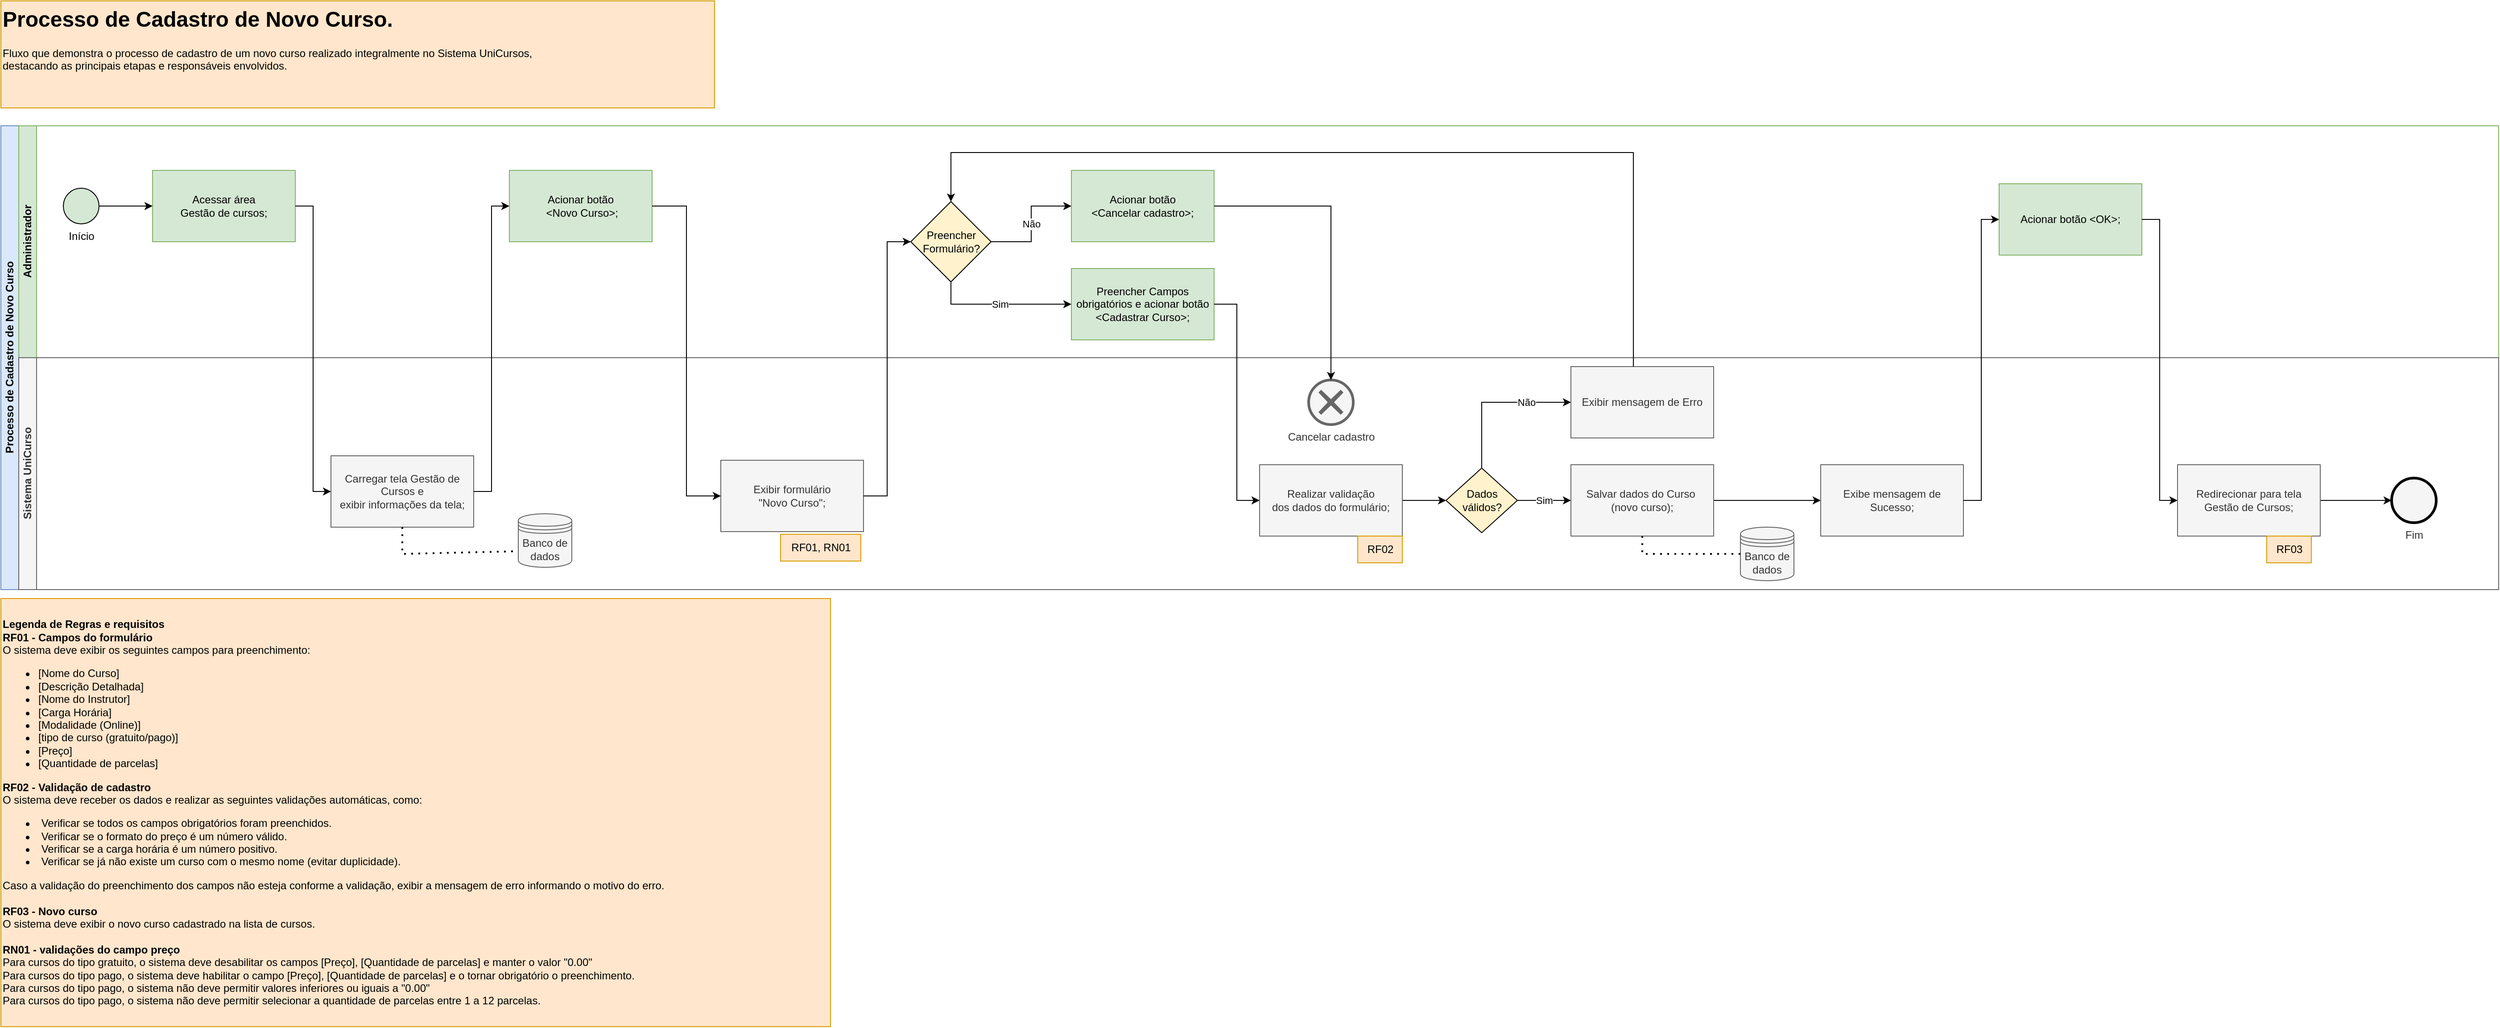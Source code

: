 <mxfile version="28.2.5">
  <diagram name="Página-1" id="KS4fUt8gvEwMPvRJXrXc">
    <mxGraphModel grid="1" page="1" gridSize="10" guides="1" tooltips="1" connect="1" arrows="1" fold="1" pageScale="1" pageWidth="827" pageHeight="1169" math="0" shadow="0">
      <root>
        <mxCell id="0" />
        <mxCell id="1" parent="0" />
        <mxCell id="dXR9RFDaitIcVRBOJF53-1" value="Processo de Cadastro de Novo Curso" style="swimlane;childLayout=stackLayout;resizeParent=1;resizeParentMax=0;horizontal=0;startSize=20;horizontalStack=0;html=1;fillColor=#dae8fc;strokeColor=#6c8ebf;" vertex="1" parent="1">
          <mxGeometry x="20" y="150" width="2800" height="520" as="geometry" />
        </mxCell>
        <mxCell id="dXR9RFDaitIcVRBOJF53-2" value="Administrador" style="swimlane;startSize=20;horizontal=0;html=1;fillColor=#d5e8d4;strokeColor=#82b366;aspect=fixed;" vertex="1" parent="dXR9RFDaitIcVRBOJF53-1">
          <mxGeometry x="20" width="2780" height="260" as="geometry" />
        </mxCell>
        <mxCell id="0Af9n1qGzPiXgY_UXaJy-2" value="Início" style="points=[[0.145,0.145,0],[0.5,0,0],[0.855,0.145,0],[1,0.5,0],[0.855,0.855,0],[0.5,1,0],[0.145,0.855,0],[0,0.5,0]];shape=mxgraph.bpmn.event;html=1;verticalLabelPosition=bottom;labelBackgroundColor=#ffffff;verticalAlign=top;align=center;perimeter=ellipsePerimeter;outlineConnect=0;aspect=fixed;outline=standard;symbol=general;fillColor=#d5e8d4;strokeColor=default;" vertex="1" parent="dXR9RFDaitIcVRBOJF53-2">
          <mxGeometry x="50" y="70" width="40" height="40" as="geometry" />
        </mxCell>
        <mxCell id="0Af9n1qGzPiXgY_UXaJy-3" value="Acessar área&lt;br&gt;Gestão de cursos;" style="points=[[0.25,0,0],[0.5,0,0],[0.75,0,0],[1,0.25,0],[1,0.5,0],[1,0.75,0],[0.75,1,0],[0.5,1,0],[0.25,1,0],[0,0.75,0],[0,0.5,0],[0,0.25,0]];shape=mxgraph.bpmn.task2;whiteSpace=wrap;rectStyle=rounded;size=10;html=1;container=1;expand=0;collapsible=0;taskMarker=abstract;fillColor=#d5e8d4;strokeColor=#82b366;" vertex="1" parent="dXR9RFDaitIcVRBOJF53-2">
          <mxGeometry x="150" y="50" width="160" height="80" as="geometry" />
        </mxCell>
        <mxCell id="0Af9n1qGzPiXgY_UXaJy-4" style="edgeStyle=orthogonalEdgeStyle;rounded=0;orthogonalLoop=1;jettySize=auto;html=1;entryX=0;entryY=0.5;entryDx=0;entryDy=0;entryPerimeter=0;" edge="1" parent="dXR9RFDaitIcVRBOJF53-2" source="0Af9n1qGzPiXgY_UXaJy-2" target="0Af9n1qGzPiXgY_UXaJy-3">
          <mxGeometry relative="1" as="geometry" />
        </mxCell>
        <mxCell id="0Af9n1qGzPiXgY_UXaJy-6" value="Acionar botão&lt;br&gt;&amp;nbsp;&amp;lt;Novo Curso&amp;gt;;" style="points=[[0.25,0,0],[0.5,0,0],[0.75,0,0],[1,0.25,0],[1,0.5,0],[1,0.75,0],[0.75,1,0],[0.5,1,0],[0.25,1,0],[0,0.75,0],[0,0.5,0],[0,0.25,0]];shape=mxgraph.bpmn.task2;whiteSpace=wrap;rectStyle=rounded;size=10;html=1;container=1;expand=0;collapsible=0;taskMarker=abstract;fillColor=#d5e8d4;strokeColor=#82b366;" vertex="1" parent="dXR9RFDaitIcVRBOJF53-2">
          <mxGeometry x="550" y="50" width="160" height="80" as="geometry" />
        </mxCell>
        <mxCell id="0Af9n1qGzPiXgY_UXaJy-8" value="Preencher Campos obrigatórios e acionar botão &amp;lt;Cadastrar Curso&amp;gt;;" style="points=[[0.25,0,0],[0.5,0,0],[0.75,0,0],[1,0.25,0],[1,0.5,0],[1,0.75,0],[0.75,1,0],[0.5,1,0],[0.25,1,0],[0,0.75,0],[0,0.5,0],[0,0.25,0]];shape=mxgraph.bpmn.task2;whiteSpace=wrap;rectStyle=rounded;size=10;html=1;container=1;expand=0;collapsible=0;taskMarker=abstract;fillColor=#d5e8d4;strokeColor=#82b366;" vertex="1" parent="dXR9RFDaitIcVRBOJF53-2">
          <mxGeometry x="1180" y="160" width="160" height="80" as="geometry" />
        </mxCell>
        <mxCell id="0Af9n1qGzPiXgY_UXaJy-24" value="Acionar botão &amp;lt;OK&amp;gt;;" style="points=[[0.25,0,0],[0.5,0,0],[0.75,0,0],[1,0.25,0],[1,0.5,0],[1,0.75,0],[0.75,1,0],[0.5,1,0],[0.25,1,0],[0,0.75,0],[0,0.5,0],[0,0.25,0]];shape=mxgraph.bpmn.task2;whiteSpace=wrap;rectStyle=rounded;size=10;html=1;container=1;expand=0;collapsible=0;taskMarker=abstract;fillColor=#d5e8d4;strokeColor=#82b366;" vertex="1" parent="dXR9RFDaitIcVRBOJF53-2">
          <mxGeometry x="2220" y="65" width="160" height="80" as="geometry" />
        </mxCell>
        <mxCell id="0Af9n1qGzPiXgY_UXaJy-34" value="Preencher&lt;br&gt;Formulário?" style="points=[[0.25,0.25,0],[0.5,0,0],[0.75,0.25,0],[1,0.5,0],[0.75,0.75,0],[0.5,1,0],[0.25,0.75,0],[0,0.5,0]];shape=mxgraph.bpmn.gateway2;html=1;verticalLabelPosition=middle;labelBackgroundColor=none;verticalAlign=middle;align=center;perimeter=rhombusPerimeter;outlineConnect=0;outline=none;symbol=none;fillColor=#fff2cc;strokeColor=default;labelPosition=center;" vertex="1" parent="dXR9RFDaitIcVRBOJF53-2">
          <mxGeometry x="1000" y="85" width="90" height="90" as="geometry" />
        </mxCell>
        <mxCell id="0Af9n1qGzPiXgY_UXaJy-36" value="Sim" style="edgeStyle=orthogonalEdgeStyle;rounded=0;orthogonalLoop=1;jettySize=auto;html=1;entryX=0;entryY=0.5;entryDx=0;entryDy=0;entryPerimeter=0;" edge="1" parent="dXR9RFDaitIcVRBOJF53-2" source="0Af9n1qGzPiXgY_UXaJy-34" target="0Af9n1qGzPiXgY_UXaJy-8">
          <mxGeometry relative="1" as="geometry">
            <Array as="points">
              <mxPoint x="1045" y="200" />
            </Array>
          </mxGeometry>
        </mxCell>
        <mxCell id="0Af9n1qGzPiXgY_UXaJy-37" value="Acionar botão &lt;br&gt;&amp;lt;Cancelar cadastro&amp;gt;;" style="points=[[0.25,0,0],[0.5,0,0],[0.75,0,0],[1,0.25,0],[1,0.5,0],[1,0.75,0],[0.75,1,0],[0.5,1,0],[0.25,1,0],[0,0.75,0],[0,0.5,0],[0,0.25,0]];shape=mxgraph.bpmn.task2;whiteSpace=wrap;rectStyle=rounded;size=10;html=1;container=1;expand=0;collapsible=0;taskMarker=abstract;fillColor=#d5e8d4;strokeColor=#82b366;" vertex="1" parent="dXR9RFDaitIcVRBOJF53-2">
          <mxGeometry x="1180" y="50" width="160" height="80" as="geometry" />
        </mxCell>
        <mxCell id="0Af9n1qGzPiXgY_UXaJy-38" value="Não" style="edgeStyle=orthogonalEdgeStyle;rounded=0;orthogonalLoop=1;jettySize=auto;html=1;entryX=0;entryY=0.5;entryDx=0;entryDy=0;entryPerimeter=0;" edge="1" parent="dXR9RFDaitIcVRBOJF53-2" source="0Af9n1qGzPiXgY_UXaJy-34" target="0Af9n1qGzPiXgY_UXaJy-37">
          <mxGeometry relative="1" as="geometry" />
        </mxCell>
        <mxCell id="dXR9RFDaitIcVRBOJF53-3" value="Sistema UniCurso" style="swimlane;startSize=20;horizontal=0;html=1;fillColor=#f5f5f5;strokeColor=#666666;fontColor=#333333;aspect=fixed;" vertex="1" parent="dXR9RFDaitIcVRBOJF53-1">
          <mxGeometry x="20" y="260" width="2780" height="260" as="geometry" />
        </mxCell>
        <mxCell id="0Af9n1qGzPiXgY_UXaJy-5" value="Carregar tela Gestão de Cursos e &lt;br&gt;exibir informações da tela;" style="points=[[0.25,0,0],[0.5,0,0],[0.75,0,0],[1,0.25,0],[1,0.5,0],[1,0.75,0],[0.75,1,0],[0.5,1,0],[0.25,1,0],[0,0.75,0],[0,0.5,0],[0,0.25,0]];shape=mxgraph.bpmn.task2;whiteSpace=wrap;rectStyle=rounded;size=10;html=1;container=1;expand=0;collapsible=0;taskMarker=abstract;fillColor=#f5f5f5;fontColor=#333333;strokeColor=#666666;" vertex="1" parent="dXR9RFDaitIcVRBOJF53-3">
          <mxGeometry x="350" y="110" width="160" height="80" as="geometry" />
        </mxCell>
        <mxCell id="0Af9n1qGzPiXgY_UXaJy-7" value="Exibir formulário &lt;br&gt;&quot;Novo Curso&quot;;" style="points=[[0.25,0,0],[0.5,0,0],[0.75,0,0],[1,0.25,0],[1,0.5,0],[1,0.75,0],[0.75,1,0],[0.5,1,0],[0.25,1,0],[0,0.75,0],[0,0.5,0],[0,0.25,0]];shape=mxgraph.bpmn.task2;whiteSpace=wrap;rectStyle=rounded;size=10;html=1;container=1;expand=0;collapsible=0;taskMarker=abstract;fillColor=#f5f5f5;fontColor=#333333;strokeColor=#666666;" vertex="1" parent="dXR9RFDaitIcVRBOJF53-3">
          <mxGeometry x="787" y="115" width="160" height="80" as="geometry" />
        </mxCell>
        <mxCell id="0Af9n1qGzPiXgY_UXaJy-11" style="edgeStyle=orthogonalEdgeStyle;rounded=0;orthogonalLoop=1;jettySize=auto;html=1;" edge="1" parent="dXR9RFDaitIcVRBOJF53-3" source="0Af9n1qGzPiXgY_UXaJy-9" target="0Af9n1qGzPiXgY_UXaJy-10">
          <mxGeometry relative="1" as="geometry" />
        </mxCell>
        <mxCell id="0Af9n1qGzPiXgY_UXaJy-9" value="Realizar validação &lt;br&gt;dos dados do formulário;" style="points=[[0.25,0,0],[0.5,0,0],[0.75,0,0],[1,0.25,0],[1,0.5,0],[1,0.75,0],[0.75,1,0],[0.5,1,0],[0.25,1,0],[0,0.75,0],[0,0.5,0],[0,0.25,0]];shape=mxgraph.bpmn.task2;whiteSpace=wrap;rectStyle=rounded;size=10;html=1;container=1;expand=0;collapsible=0;taskMarker=abstract;fillColor=#f5f5f5;fontColor=#333333;strokeColor=#666666;" vertex="1" parent="dXR9RFDaitIcVRBOJF53-3">
          <mxGeometry x="1391" y="120" width="160" height="80" as="geometry" />
        </mxCell>
        <mxCell id="0Af9n1qGzPiXgY_UXaJy-10" value="Dados &lt;br&gt;válidos?" style="points=[[0.25,0.25,0],[0.5,0,0],[0.75,0.25,0],[1,0.5,0],[0.75,0.75,0],[0.5,1,0],[0.25,0.75,0],[0,0.5,0]];shape=mxgraph.bpmn.gateway2;html=1;verticalLabelPosition=middle;labelBackgroundColor=none;verticalAlign=middle;align=center;perimeter=rhombusPerimeter;outlineConnect=0;outline=none;symbol=none;fillColor=#fff2cc;strokeColor=default;labelPosition=center;" vertex="1" parent="dXR9RFDaitIcVRBOJF53-3">
          <mxGeometry x="1600" y="123.75" width="80" height="72.5" as="geometry" />
        </mxCell>
        <mxCell id="0Af9n1qGzPiXgY_UXaJy-23" style="edgeStyle=orthogonalEdgeStyle;rounded=0;orthogonalLoop=1;jettySize=auto;html=1;" edge="1" parent="dXR9RFDaitIcVRBOJF53-3" source="0Af9n1qGzPiXgY_UXaJy-12" target="0Af9n1qGzPiXgY_UXaJy-22">
          <mxGeometry relative="1" as="geometry" />
        </mxCell>
        <mxCell id="0Af9n1qGzPiXgY_UXaJy-12" value="Salvar dados do Curso&amp;nbsp;&lt;br&gt;(novo curso);" style="points=[[0.25,0,0],[0.5,0,0],[0.75,0,0],[1,0.25,0],[1,0.5,0],[1,0.75,0],[0.75,1,0],[0.5,1,0],[0.25,1,0],[0,0.75,0],[0,0.5,0],[0,0.25,0]];shape=mxgraph.bpmn.task2;whiteSpace=wrap;rectStyle=rounded;size=10;html=1;container=1;expand=0;collapsible=0;taskMarker=abstract;fillColor=#f5f5f5;fontColor=#333333;strokeColor=#666666;" vertex="1" parent="dXR9RFDaitIcVRBOJF53-3">
          <mxGeometry x="1740" y="120" width="160" height="80" as="geometry" />
        </mxCell>
        <mxCell id="0Af9n1qGzPiXgY_UXaJy-13" value="Sim" style="edgeStyle=orthogonalEdgeStyle;rounded=0;orthogonalLoop=1;jettySize=auto;html=1;entryX=0;entryY=0.5;entryDx=0;entryDy=0;entryPerimeter=0;" edge="1" parent="dXR9RFDaitIcVRBOJF53-3" source="0Af9n1qGzPiXgY_UXaJy-10" target="0Af9n1qGzPiXgY_UXaJy-12">
          <mxGeometry relative="1" as="geometry" />
        </mxCell>
        <mxCell id="0Af9n1qGzPiXgY_UXaJy-21" value="Banco de dados" style="shape=datastore;whiteSpace=wrap;html=1;fillColor=#f5f5f5;fontColor=#333333;strokeColor=#666666;" vertex="1" parent="dXR9RFDaitIcVRBOJF53-3">
          <mxGeometry x="1930" y="190" width="60" height="60" as="geometry" />
        </mxCell>
        <mxCell id="0Af9n1qGzPiXgY_UXaJy-22" value="Exibe mensagem de Sucesso;" style="points=[[0.25,0,0],[0.5,0,0],[0.75,0,0],[1,0.25,0],[1,0.5,0],[1,0.75,0],[0.75,1,0],[0.5,1,0],[0.25,1,0],[0,0.75,0],[0,0.5,0],[0,0.25,0]];shape=mxgraph.bpmn.task2;whiteSpace=wrap;rectStyle=rounded;size=10;html=1;container=1;expand=0;collapsible=0;taskMarker=abstract;fillColor=#f5f5f5;fontColor=#333333;strokeColor=#666666;" vertex="1" parent="dXR9RFDaitIcVRBOJF53-3">
          <mxGeometry x="2020" y="120" width="160" height="80" as="geometry" />
        </mxCell>
        <mxCell id="0Af9n1qGzPiXgY_UXaJy-29" style="edgeStyle=orthogonalEdgeStyle;rounded=0;orthogonalLoop=1;jettySize=auto;html=1;" edge="1" parent="dXR9RFDaitIcVRBOJF53-3" source="0Af9n1qGzPiXgY_UXaJy-26" target="0Af9n1qGzPiXgY_UXaJy-28">
          <mxGeometry relative="1" as="geometry" />
        </mxCell>
        <mxCell id="0Af9n1qGzPiXgY_UXaJy-26" value="Redirecionar para tela&lt;br&gt;Gestão de Cursos;" style="points=[[0.25,0,0],[0.5,0,0],[0.75,0,0],[1,0.25,0],[1,0.5,0],[1,0.75,0],[0.75,1,0],[0.5,1,0],[0.25,1,0],[0,0.75,0],[0,0.5,0],[0,0.25,0]];shape=mxgraph.bpmn.task2;whiteSpace=wrap;rectStyle=rounded;size=10;html=1;container=1;expand=0;collapsible=0;taskMarker=abstract;fillColor=#f5f5f5;fontColor=#333333;strokeColor=#666666;" vertex="1" parent="dXR9RFDaitIcVRBOJF53-3">
          <mxGeometry x="2420" y="120" width="160" height="80" as="geometry" />
        </mxCell>
        <mxCell id="0Af9n1qGzPiXgY_UXaJy-28" value="Fim" style="points=[[0.145,0.145,0],[0.5,0,0],[0.855,0.145,0],[1,0.5,0],[0.855,0.855,0],[0.5,1,0],[0.145,0.855,0],[0,0.5,0]];shape=mxgraph.bpmn.event;html=1;verticalLabelPosition=bottom;labelBackgroundColor=#ffffff;verticalAlign=top;align=center;perimeter=ellipsePerimeter;outlineConnect=0;aspect=fixed;outline=end;symbol=terminate2;fillColor=#f5f5f5;fontColor=#333333;strokeColor=default;" vertex="1" parent="dXR9RFDaitIcVRBOJF53-3">
          <mxGeometry x="2660" y="135" width="50" height="50" as="geometry" />
        </mxCell>
        <mxCell id="0Af9n1qGzPiXgY_UXaJy-30" value="" style="endArrow=none;dashed=1;html=1;dashPattern=1 3;strokeWidth=2;rounded=0;entryX=0;entryY=0.5;entryDx=0;entryDy=0;exitX=0.5;exitY=1;exitDx=0;exitDy=0;exitPerimeter=0;" edge="1" parent="dXR9RFDaitIcVRBOJF53-3" source="0Af9n1qGzPiXgY_UXaJy-12" target="0Af9n1qGzPiXgY_UXaJy-21">
          <mxGeometry width="50" height="50" relative="1" as="geometry">
            <mxPoint x="1830" y="260" as="sourcePoint" />
            <mxPoint x="1930" y="220" as="targetPoint" />
            <Array as="points">
              <mxPoint x="1820" y="220" />
            </Array>
          </mxGeometry>
        </mxCell>
        <mxCell id="0Af9n1qGzPiXgY_UXaJy-31" value="Exibir mensagem de Erro" style="points=[[0.25,0,0],[0.5,0,0],[0.75,0,0],[1,0.25,0],[1,0.5,0],[1,0.75,0],[0.75,1,0],[0.5,1,0],[0.25,1,0],[0,0.75,0],[0,0.5,0],[0,0.25,0]];shape=mxgraph.bpmn.task2;whiteSpace=wrap;rectStyle=rounded;size=10;html=1;container=1;expand=0;collapsible=0;taskMarker=abstract;fillColor=#f5f5f5;fontColor=#333333;strokeColor=#666666;" vertex="1" parent="dXR9RFDaitIcVRBOJF53-3">
          <mxGeometry x="1740" y="10" width="160" height="80" as="geometry" />
        </mxCell>
        <mxCell id="0Af9n1qGzPiXgY_UXaJy-32" value="Não" style="edgeStyle=orthogonalEdgeStyle;rounded=0;orthogonalLoop=1;jettySize=auto;html=1;entryX=0;entryY=0.5;entryDx=0;entryDy=0;entryPerimeter=0;" edge="1" parent="dXR9RFDaitIcVRBOJF53-3" source="0Af9n1qGzPiXgY_UXaJy-10" target="0Af9n1qGzPiXgY_UXaJy-31">
          <mxGeometry x="0.424" relative="1" as="geometry">
            <Array as="points">
              <mxPoint x="1640" y="50" />
            </Array>
            <mxPoint as="offset" />
          </mxGeometry>
        </mxCell>
        <mxCell id="0Af9n1qGzPiXgY_UXaJy-39" value="Cancelar cadastro" style="points=[[0.145,0.145,0],[0.5,0,0],[0.855,0.145,0],[1,0.5,0],[0.855,0.855,0],[0.5,1,0],[0.145,0.855,0],[0,0.5,0]];shape=mxgraph.bpmn.event;html=1;verticalLabelPosition=bottom;labelBackgroundColor=#ffffff;verticalAlign=top;align=center;perimeter=ellipsePerimeter;outlineConnect=0;aspect=fixed;outline=end;symbol=cancel;noLabel=0;fillColor=#f5f5f5;fontColor=#333333;strokeColor=#666666;" vertex="1" parent="dXR9RFDaitIcVRBOJF53-3">
          <mxGeometry x="1446" y="25" width="50" height="50" as="geometry" />
        </mxCell>
        <mxCell id="0Af9n1qGzPiXgY_UXaJy-41" value="Banco de dados" style="shape=datastore;whiteSpace=wrap;html=1;fillColor=#f5f5f5;fontColor=#333333;strokeColor=#666666;" vertex="1" parent="dXR9RFDaitIcVRBOJF53-3">
          <mxGeometry x="560" y="175" width="60" height="60" as="geometry" />
        </mxCell>
        <mxCell id="0Af9n1qGzPiXgY_UXaJy-42" value="" style="endArrow=none;dashed=1;html=1;dashPattern=1 3;strokeWidth=2;rounded=0;entryX=0;entryY=0.7;entryDx=0;entryDy=0;exitX=0.5;exitY=1;exitDx=0;exitDy=0;exitPerimeter=0;" edge="1" parent="dXR9RFDaitIcVRBOJF53-3" source="0Af9n1qGzPiXgY_UXaJy-5" target="0Af9n1qGzPiXgY_UXaJy-41">
          <mxGeometry width="50" height="50" relative="1" as="geometry">
            <mxPoint x="430" y="200" as="sourcePoint" />
            <mxPoint x="540" y="220" as="targetPoint" />
            <Array as="points">
              <mxPoint x="430" y="220" />
            </Array>
          </mxGeometry>
        </mxCell>
        <mxCell id="0Af9n1qGzPiXgY_UXaJy-45" value="RF02" style="text;html=1;align=center;verticalAlign=middle;resizable=0;points=[];autosize=1;strokeColor=#d79b00;fillColor=#ffe6cc;" vertex="1" parent="dXR9RFDaitIcVRBOJF53-3">
          <mxGeometry x="1501" y="200" width="50" height="30" as="geometry" />
        </mxCell>
        <mxCell id="0Af9n1qGzPiXgY_UXaJy-46" value="RF03" style="text;html=1;align=center;verticalAlign=middle;resizable=0;points=[];autosize=1;strokeColor=#d79b00;fillColor=#ffe6cc;" vertex="1" parent="dXR9RFDaitIcVRBOJF53-3">
          <mxGeometry x="2520" y="200" width="50" height="30" as="geometry" />
        </mxCell>
        <mxCell id="0Af9n1qGzPiXgY_UXaJy-14" style="edgeStyle=orthogonalEdgeStyle;rounded=0;orthogonalLoop=1;jettySize=auto;html=1;entryX=0;entryY=0.5;entryDx=0;entryDy=0;entryPerimeter=0;" edge="1" parent="dXR9RFDaitIcVRBOJF53-1" source="0Af9n1qGzPiXgY_UXaJy-8" target="0Af9n1qGzPiXgY_UXaJy-9">
          <mxGeometry relative="1" as="geometry" />
        </mxCell>
        <mxCell id="0Af9n1qGzPiXgY_UXaJy-17" style="edgeStyle=orthogonalEdgeStyle;rounded=0;orthogonalLoop=1;jettySize=auto;html=1;entryX=0;entryY=0.5;entryDx=0;entryDy=0;entryPerimeter=0;" edge="1" parent="dXR9RFDaitIcVRBOJF53-1" source="0Af9n1qGzPiXgY_UXaJy-6" target="0Af9n1qGzPiXgY_UXaJy-7">
          <mxGeometry relative="1" as="geometry" />
        </mxCell>
        <mxCell id="0Af9n1qGzPiXgY_UXaJy-19" style="edgeStyle=orthogonalEdgeStyle;rounded=0;orthogonalLoop=1;jettySize=auto;html=1;entryX=0;entryY=0.5;entryDx=0;entryDy=0;entryPerimeter=0;" edge="1" parent="dXR9RFDaitIcVRBOJF53-1" source="0Af9n1qGzPiXgY_UXaJy-5" target="0Af9n1qGzPiXgY_UXaJy-6">
          <mxGeometry relative="1" as="geometry" />
        </mxCell>
        <mxCell id="0Af9n1qGzPiXgY_UXaJy-20" style="edgeStyle=orthogonalEdgeStyle;rounded=0;orthogonalLoop=1;jettySize=auto;html=1;entryX=0;entryY=0.5;entryDx=0;entryDy=0;entryPerimeter=0;" edge="1" parent="dXR9RFDaitIcVRBOJF53-1" source="0Af9n1qGzPiXgY_UXaJy-3" target="0Af9n1qGzPiXgY_UXaJy-5">
          <mxGeometry relative="1" as="geometry" />
        </mxCell>
        <mxCell id="0Af9n1qGzPiXgY_UXaJy-25" style="edgeStyle=orthogonalEdgeStyle;rounded=0;orthogonalLoop=1;jettySize=auto;html=1;entryX=0;entryY=0.5;entryDx=0;entryDy=0;entryPerimeter=0;" edge="1" parent="dXR9RFDaitIcVRBOJF53-1" source="0Af9n1qGzPiXgY_UXaJy-22" target="0Af9n1qGzPiXgY_UXaJy-24">
          <mxGeometry relative="1" as="geometry" />
        </mxCell>
        <mxCell id="0Af9n1qGzPiXgY_UXaJy-27" style="edgeStyle=orthogonalEdgeStyle;rounded=0;orthogonalLoop=1;jettySize=auto;html=1;entryX=0;entryY=0.5;entryDx=0;entryDy=0;entryPerimeter=0;" edge="1" parent="dXR9RFDaitIcVRBOJF53-1" source="0Af9n1qGzPiXgY_UXaJy-24" target="0Af9n1qGzPiXgY_UXaJy-26">
          <mxGeometry relative="1" as="geometry" />
        </mxCell>
        <mxCell id="0Af9n1qGzPiXgY_UXaJy-33" style="edgeStyle=orthogonalEdgeStyle;rounded=0;orthogonalLoop=1;jettySize=auto;html=1;" edge="1" parent="dXR9RFDaitIcVRBOJF53-1" source="0Af9n1qGzPiXgY_UXaJy-31" target="0Af9n1qGzPiXgY_UXaJy-34">
          <mxGeometry relative="1" as="geometry">
            <Array as="points">
              <mxPoint x="1830" y="30" />
              <mxPoint x="1065" y="30" />
            </Array>
          </mxGeometry>
        </mxCell>
        <mxCell id="0Af9n1qGzPiXgY_UXaJy-35" style="edgeStyle=orthogonalEdgeStyle;rounded=0;orthogonalLoop=1;jettySize=auto;html=1;entryX=0;entryY=0.5;entryDx=0;entryDy=0;entryPerimeter=0;" edge="1" parent="dXR9RFDaitIcVRBOJF53-1" source="0Af9n1qGzPiXgY_UXaJy-7" target="0Af9n1qGzPiXgY_UXaJy-34">
          <mxGeometry relative="1" as="geometry" />
        </mxCell>
        <mxCell id="0Af9n1qGzPiXgY_UXaJy-40" style="edgeStyle=orthogonalEdgeStyle;rounded=0;orthogonalLoop=1;jettySize=auto;html=1;entryX=0.5;entryY=0;entryDx=0;entryDy=0;entryPerimeter=0;" edge="1" parent="dXR9RFDaitIcVRBOJF53-1" source="0Af9n1qGzPiXgY_UXaJy-37" target="0Af9n1qGzPiXgY_UXaJy-39">
          <mxGeometry relative="1" as="geometry" />
        </mxCell>
        <mxCell id="0Af9n1qGzPiXgY_UXaJy-1" value="&lt;h1 style=&quot;margin-top: 0px;&quot;&gt;Processo de Cadastro de Novo Curso.&lt;/h1&gt;&lt;p&gt;Fluxo que demonstra o processo de cadastro de um novo curso realizado integralmente no Sistema UniCursos, &lt;br&gt;destacando as principais etapas e responsáveis envolvidos.&lt;br&gt;&lt;br&gt;&lt;/p&gt;&lt;p&gt;&lt;br&gt;&lt;/p&gt;" style="text;html=1;whiteSpace=wrap;overflow=hidden;rounded=0;fillColor=#ffe6cc;strokeColor=#d79b00;" vertex="1" parent="1">
          <mxGeometry x="20" y="10" width="800" height="120" as="geometry" />
        </mxCell>
        <mxCell id="0Af9n1qGzPiXgY_UXaJy-43" value="&lt;div&gt;&lt;b&gt;Legenda de Regras e requisitos&lt;/b&gt;&lt;br&gt;&lt;b&gt;RF01 - Campos do formulário&amp;nbsp;&lt;/b&gt;&lt;/div&gt;&lt;div&gt;O sistema deve exibir os seguintes campos para preenchimento:&lt;/div&gt;&lt;div&gt;&lt;ul&gt;&lt;li&gt;[Nome do Curso]&lt;/li&gt;&lt;li&gt;[Descrição Detalhada]&lt;/li&gt;&lt;li&gt;[Nome do Instrutor]&lt;/li&gt;&lt;li&gt;[Carga Horária]&lt;/li&gt;&lt;li&gt;[Modalidade (Online)]&lt;/li&gt;&lt;li&gt;[tipo de curso (gratuito/pago)]&lt;/li&gt;&lt;li&gt;[Preço]&lt;/li&gt;&lt;li&gt;[Quantidade de parcelas]&lt;/li&gt;&lt;/ul&gt;&lt;/div&gt;&lt;div&gt;&lt;b&gt;RF02 - Validação de cadastro&lt;/b&gt;&lt;/div&gt;&lt;div&gt;O sistema deve receber os dados e realizar as seguintes validações automáticas, como:&lt;/div&gt;&lt;div&gt;&lt;ul&gt;&lt;li&gt;&amp;nbsp;Verificar se todos os campos obrigatórios foram preenchidos.&lt;/li&gt;&lt;li&gt;&amp;nbsp;Verificar se o formato do preço é um número válido.&lt;/li&gt;&lt;li&gt;&amp;nbsp;Verificar se a carga horária é um número positivo.&lt;/li&gt;&lt;li&gt;&amp;nbsp;Verificar se já não existe um curso com o mesmo nome (evitar duplicidade).&lt;/li&gt;&lt;/ul&gt;&lt;/div&gt;&lt;div&gt;Caso a validação do preenchimento dos campos não esteja conforme a validação, exibir a mensagem de erro informando o motivo do erro.&lt;/div&gt;&lt;div&gt;&lt;br&gt;&lt;/div&gt;&lt;div&gt;&lt;b&gt;RF03 - Novo curso&lt;/b&gt;&lt;/div&gt;&lt;div&gt;O sistema deve exibir o novo curso cadastrado na lista de cursos.&lt;/div&gt;&lt;div&gt;&lt;br&gt;&lt;/div&gt;&lt;div&gt;&lt;b&gt;RN01 - validações do campo preço&lt;/b&gt;&lt;/div&gt;&lt;div&gt;Para cursos do tipo gratuito, o sistema deve desabilitar os campos [Preço], [Quantidade de parcelas] e manter o valor &quot;0.00&quot;&lt;/div&gt;&lt;div&gt;Para cursos do tipo pago, o sistema deve habilitar o campo [Preço], [Quantidade de parcelas] e o tornar obrigatório o preenchimento.&lt;/div&gt;&lt;div&gt;Para cursos do tipo pago, o sistema não deve permitir valores inferiores ou iguais a &quot;0.00&quot;&lt;/div&gt;&lt;div&gt;Para cursos do tipo pago, o sistema não deve permitir selecionar a quantidade de parcelas entre 1 a 12 parcelas.&lt;/div&gt;" style="text;html=1;align=left;verticalAlign=middle;whiteSpace=wrap;rounded=0;fillColor=#ffe6cc;strokeColor=#d79b00;" vertex="1" parent="1">
          <mxGeometry x="20" y="680" width="930" height="480" as="geometry" />
        </mxCell>
        <mxCell id="0Af9n1qGzPiXgY_UXaJy-44" value="RF01, RN01" style="text;html=1;align=center;verticalAlign=middle;resizable=0;points=[];autosize=1;strokeColor=#d79b00;fillColor=#ffe6cc;" vertex="1" parent="1">
          <mxGeometry x="894" y="608" width="90" height="30" as="geometry" />
        </mxCell>
      </root>
    </mxGraphModel>
  </diagram>
</mxfile>
